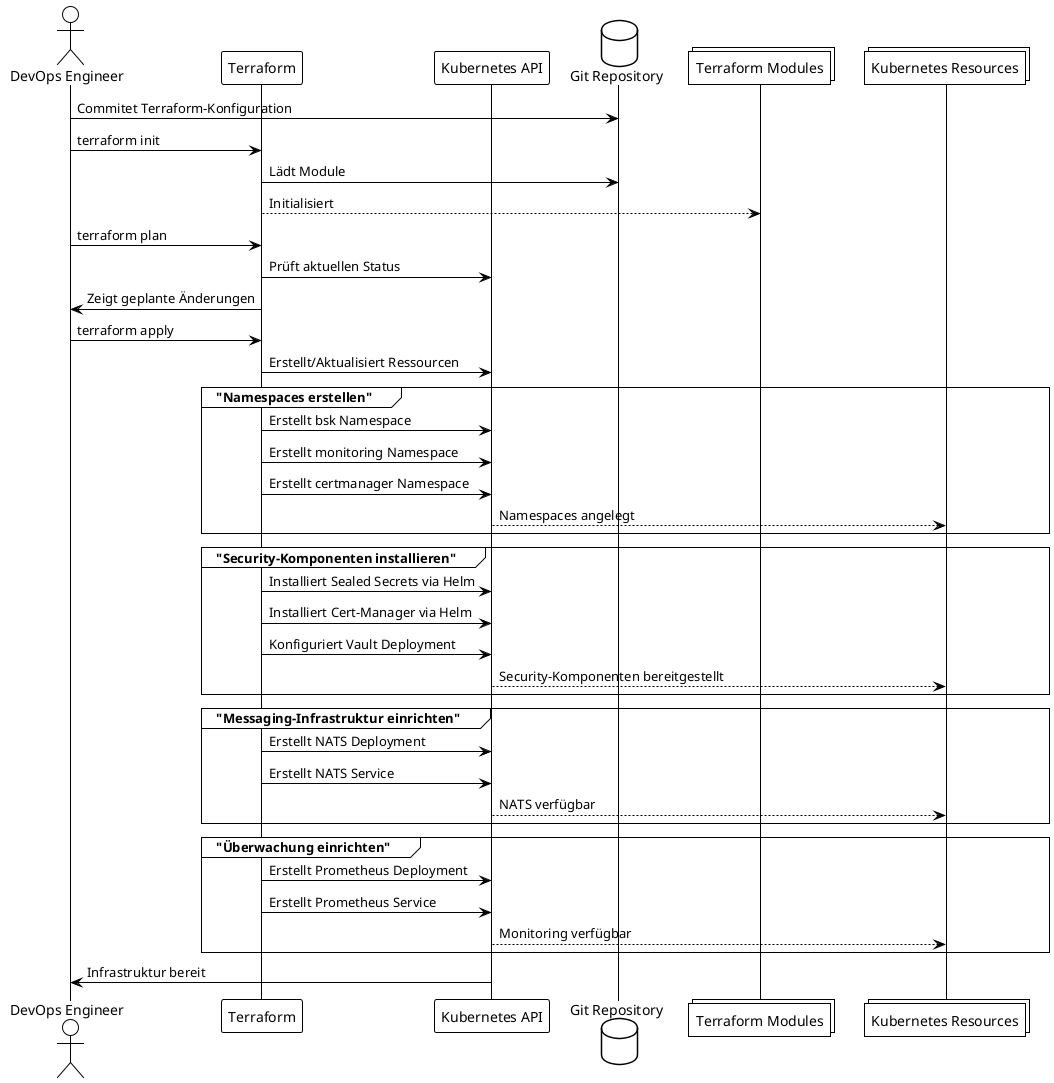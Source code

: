@startuml "Terraform Deployment Flow"
!theme plain
skinparam backgroundColor white

' Akteure definieren
actor "DevOps Engineer" as DevOps
participant "Terraform" as TF
participant "Kubernetes API" as K8S
database "Git Repository" as Git

' Komponenten definieren
collections "Terraform Modules" as Modules
collections "Kubernetes Resources" as Resources

' Flow darstellen
DevOps -> Git : Commitet Terraform-Konfiguration
DevOps -> TF : terraform init
TF -> Git : Lädt Module
TF --> Modules : Initialisiert

DevOps -> TF : terraform plan
TF -> K8S : Prüft aktuellen Status
TF -> DevOps : Zeigt geplante Änderungen

DevOps -> TF : terraform apply
TF -> K8S : Erstellt/Aktualisiert Ressourcen

group "Namespaces erstellen"
    TF -> K8S : Erstellt bsk Namespace
    TF -> K8S : Erstellt monitoring Namespace
    TF -> K8S : Erstellt certmanager Namespace
    K8S --> Resources : Namespaces angelegt
end

group "Security-Komponenten installieren"
    TF -> K8S : Installiert Sealed Secrets via Helm
    TF -> K8S : Installiert Cert-Manager via Helm
    TF -> K8S : Konfiguriert Vault Deployment
    K8S --> Resources : Security-Komponenten bereitgestellt
end

group "Messaging-Infrastruktur einrichten"
    TF -> K8S : Erstellt NATS Deployment
    TF -> K8S : Erstellt NATS Service
    K8S --> Resources : NATS verfügbar
end

group "Überwachung einrichten"
    TF -> K8S : Erstellt Prometheus Deployment
    TF -> K8S : Erstellt Prometheus Service
    K8S --> Resources : Monitoring verfügbar
end

K8S -> DevOps : Infrastruktur bereit
@enduml